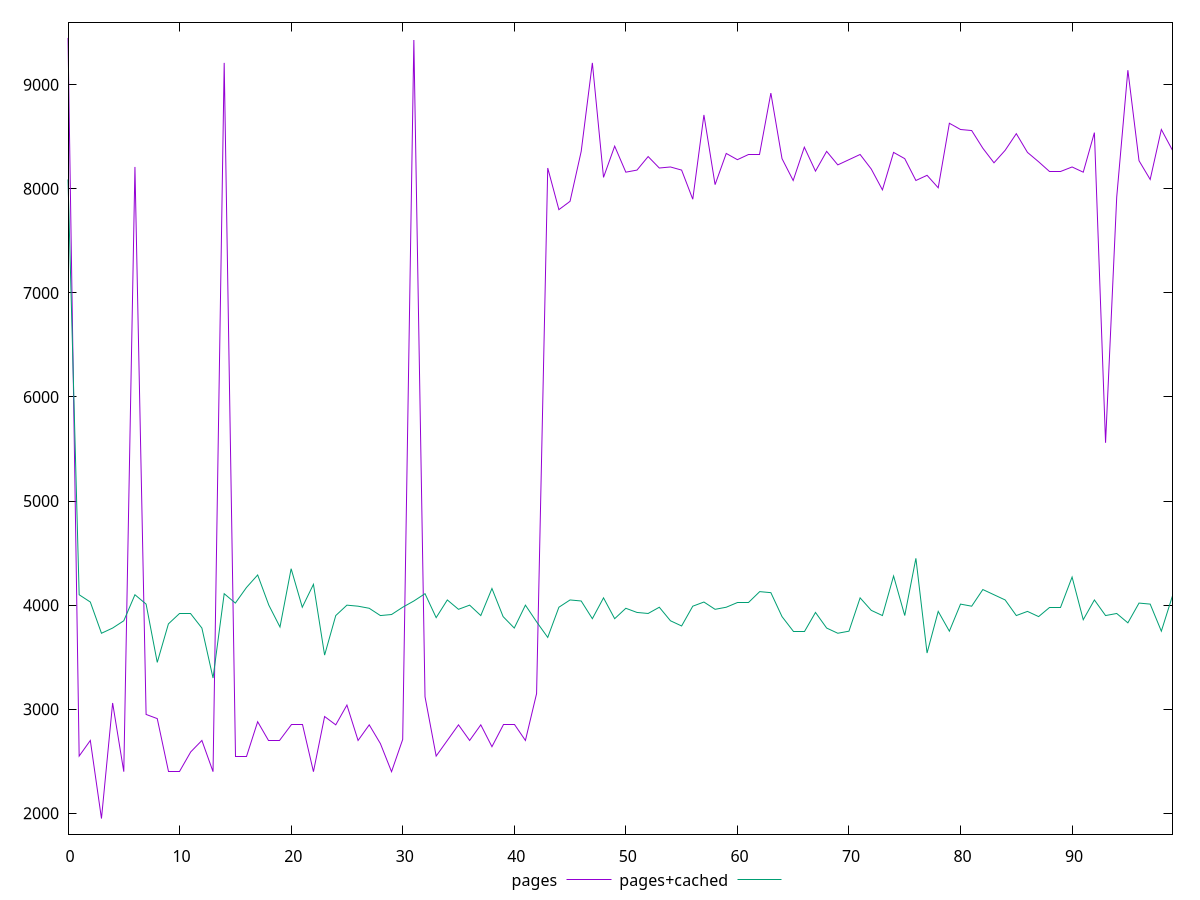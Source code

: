 reset

$pages <<EOF
0 9450
1 2550
2 2700
3 1950
4 3060
5 2400
6 8210
7 2950
8 2910
9 2400
10 2400
11 2590
12 2700
13 2400
14 9210
15 2550
16 2550
17 2880
18 2700
19 2700
20 2850
21 2850
22 2400
23 2930
24 2850
25 3040
26 2700
27 2850
28 2670
29 2400
30 2710
31 9430
32 3120
33 2550
34 2700
35 2850
36 2700
37 2850
38 2640
39 2850
40 2850
41 2700
42 3150
43 8200
44 7800
45 7880
46 8360
47 9210
48 8110
49 8410
50 8160
51 8180
52 8310
53 8200
54 8210
55 8180
56 7900
57 8710
58 8040
59 8340
60 8280
61 8330
62 8330
63 8920
64 8290
65 8080
66 8400
67 8170
68 8360
69 8230
70 8280
71 8330
72 8190
73 7990
74 8350
75 8290
76 8080
77 8130
78 8010
79 8630
80 8570
81 8560
82 8390
83 8250
84 8370
85 8530
86 8350
87 8260
88 8170
89 8170
90 8210
91 8160
92 8540
93 5560
94 7920
95 9140
96 8270
97 8090
98 8570
99 8370
EOF

$pagesCached <<EOF
0 8090
1 4100
2 4030
3 3730
4 3780
5 3850
6 4100
7 4010
8 3450
9 3820
10 3920
11 3920
12 3780
13 3300
14 4110
15 4020
16 4170
17 4290
18 4000
19 3790
20 4350
21 3980
22 4200
23 3520
24 3900
25 4000
26 3990
27 3970
28 3900
29 3910
30 3980
31 4040
32 4110
33 3880
34 4050
35 3960
36 4000
37 3900
38 4160
39 3890
40 3780
41 4000
42 3840
43 3690
44 3980
45 4050
46 4040
47 3870
48 4070
49 3870
50 3970
51 3930
52 3920
53 3980
54 3850
55 3800
56 3990
57 4030
58 3960
59 3980
60 4030
61 4030
62 4130
63 4120
64 3890
65 3750
66 3750
67 3930
68 3780
69 3730
70 3750
71 4070
72 3950
73 3900
74 4280
75 3900
76 4450
77 3540
78 3940
79 3750
80 4010
81 3990
82 4150
83 4100
84 4050
85 3900
86 3940
87 3890
88 3980
89 3980
90 4270
91 3860
92 4050
93 3900
94 3920
95 3830
96 4020
97 4010
98 3750
99 4090
EOF

set key outside below
set xrange [0:99]
set yrange [1800:9600]
set trange [1800:9600]
set terminal svg size 640, 520 enhanced background rgb 'white'
set output "report_00021_2021-02-20T09:16:39.615Z/uses-text-compression/comparison/line/0_vs_1.svg"

plot $pages title "pages" with line, \
     $pagesCached title "pages+cached" with line

reset
